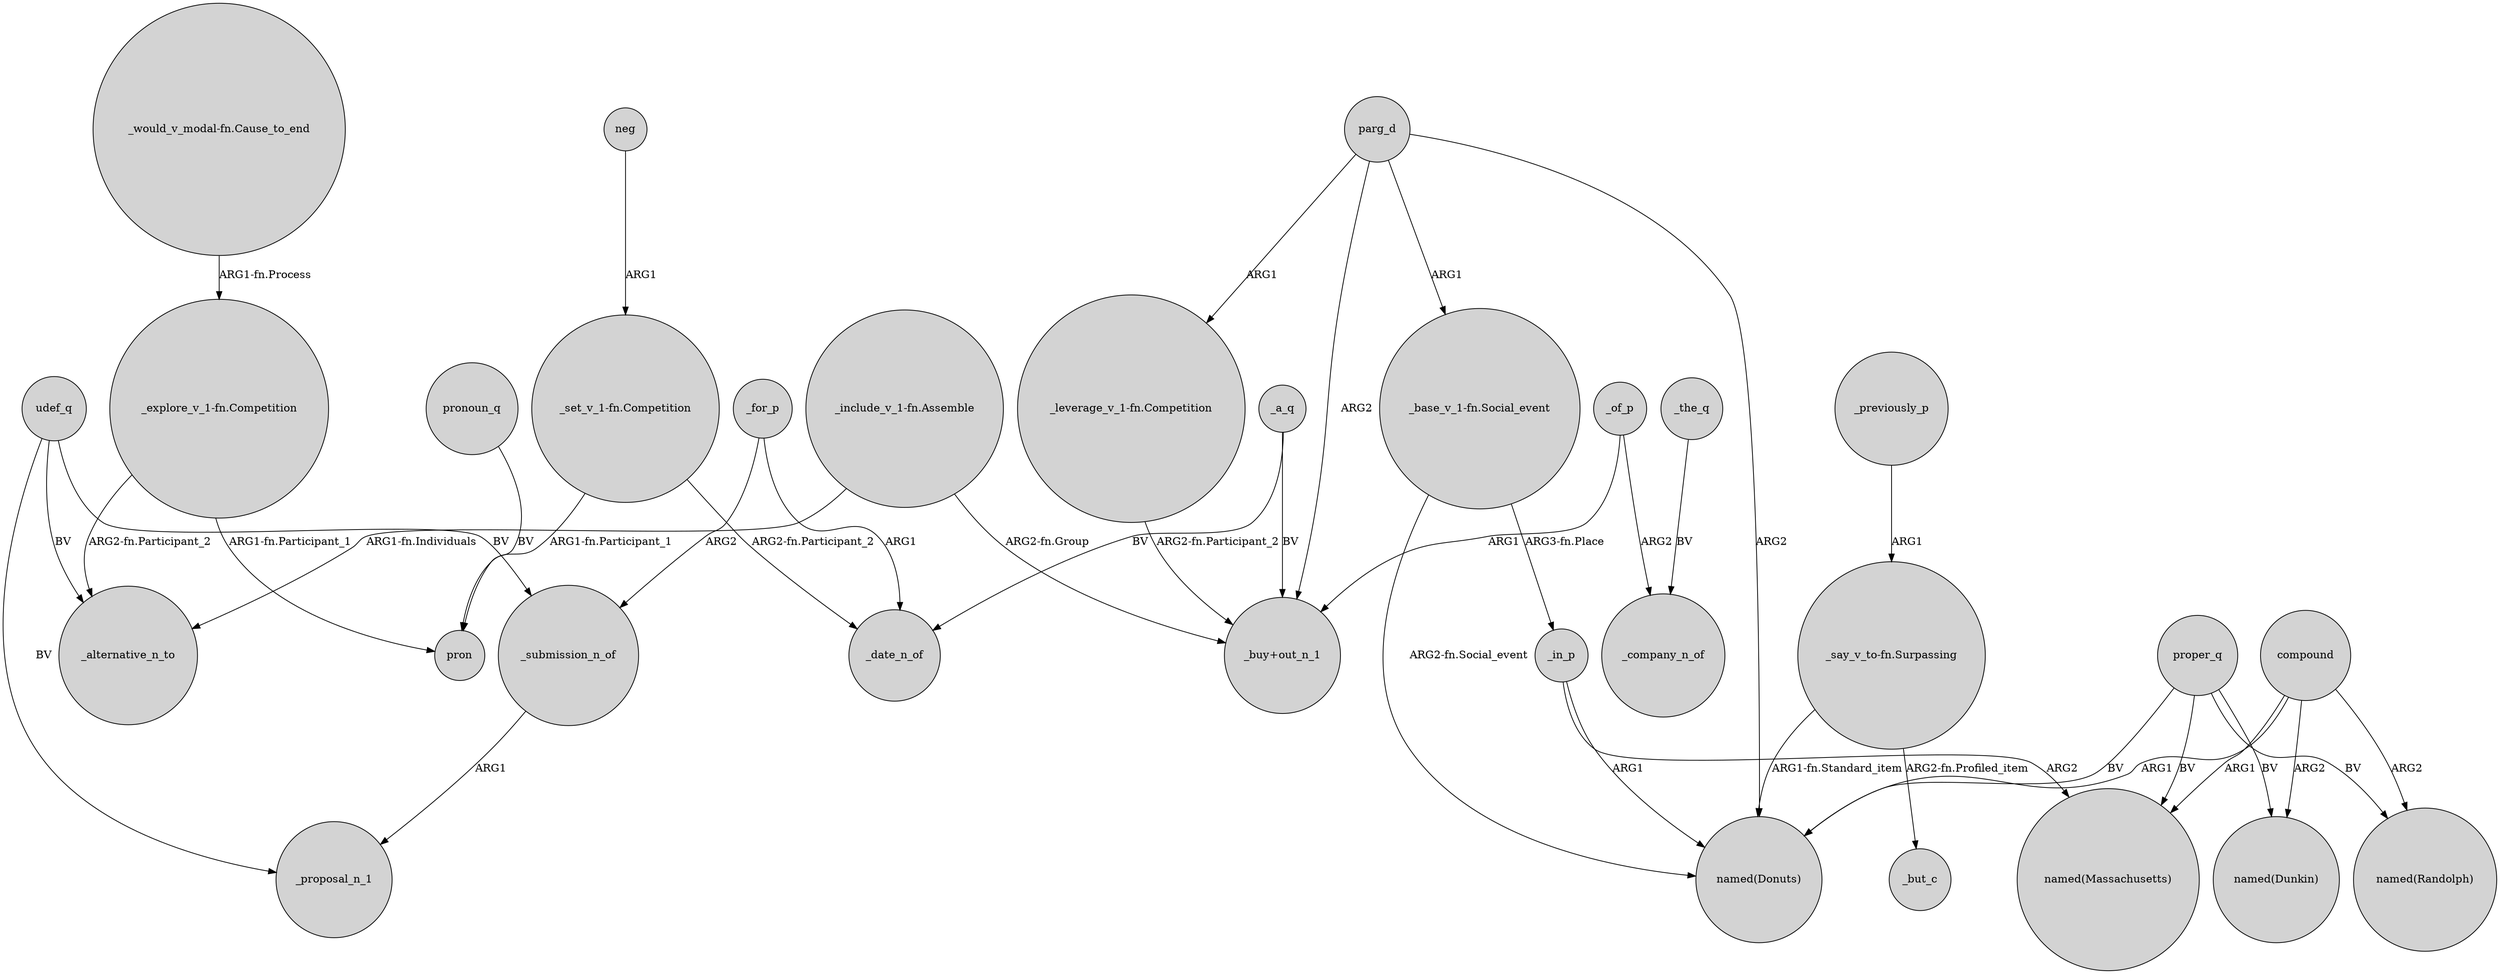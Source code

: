 digraph {
	node [shape=circle style=filled]
	udef_q -> _alternative_n_to [label=BV]
	"_explore_v_1-fn.Competition" -> _alternative_n_to [label="ARG2-fn.Participant_2"]
	neg -> "_set_v_1-fn.Competition" [label=ARG1]
	compound -> "named(Donuts)" [label=ARG1]
	"_say_v_to-fn.Surpassing" -> _but_c [label="ARG2-fn.Profiled_item"]
	_of_p -> "_buy+out_n_1" [label=ARG1]
	proper_q -> "named(Massachusetts)" [label=BV]
	_for_p -> _date_n_of [label=ARG1]
	proper_q -> "named(Dunkin)" [label=BV]
	compound -> "named(Massachusetts)" [label=ARG1]
	compound -> "named(Randolph)" [label=ARG2]
	parg_d -> "_leverage_v_1-fn.Competition" [label=ARG1]
	_for_p -> _submission_n_of [label=ARG2]
	"_include_v_1-fn.Assemble" -> _alternative_n_to [label="ARG1-fn.Individuals"]
	"_set_v_1-fn.Competition" -> _date_n_of [label="ARG2-fn.Participant_2"]
	udef_q -> _submission_n_of [label=BV]
	parg_d -> "_buy+out_n_1" [label=ARG2]
	_submission_n_of -> _proposal_n_1 [label=ARG1]
	_a_q -> "_buy+out_n_1" [label=BV]
	pronoun_q -> pron [label=BV]
	_previously_p -> "_say_v_to-fn.Surpassing" [label=ARG1]
	_in_p -> "named(Donuts)" [label=ARG1]
	compound -> "named(Dunkin)" [label=ARG2]
	"_say_v_to-fn.Surpassing" -> "named(Donuts)" [label="ARG1-fn.Standard_item"]
	_a_q -> _date_n_of [label=BV]
	_of_p -> _company_n_of [label=ARG2]
	parg_d -> "_base_v_1-fn.Social_event" [label=ARG1]
	"_leverage_v_1-fn.Competition" -> "_buy+out_n_1" [label="ARG2-fn.Participant_2"]
	proper_q -> "named(Randolph)" [label=BV]
	udef_q -> _proposal_n_1 [label=BV]
	"_set_v_1-fn.Competition" -> pron [label="ARG1-fn.Participant_1"]
	"_explore_v_1-fn.Competition" -> pron [label="ARG1-fn.Participant_1"]
	"_base_v_1-fn.Social_event" -> _in_p [label="ARG3-fn.Place"]
	"_would_v_modal-fn.Cause_to_end" -> "_explore_v_1-fn.Competition" [label="ARG1-fn.Process"]
	_the_q -> _company_n_of [label=BV]
	parg_d -> "named(Donuts)" [label=ARG2]
	proper_q -> "named(Donuts)" [label=BV]
	_in_p -> "named(Massachusetts)" [label=ARG2]
	"_include_v_1-fn.Assemble" -> "_buy+out_n_1" [label="ARG2-fn.Group"]
	"_base_v_1-fn.Social_event" -> "named(Donuts)" [label="ARG2-fn.Social_event"]
}
